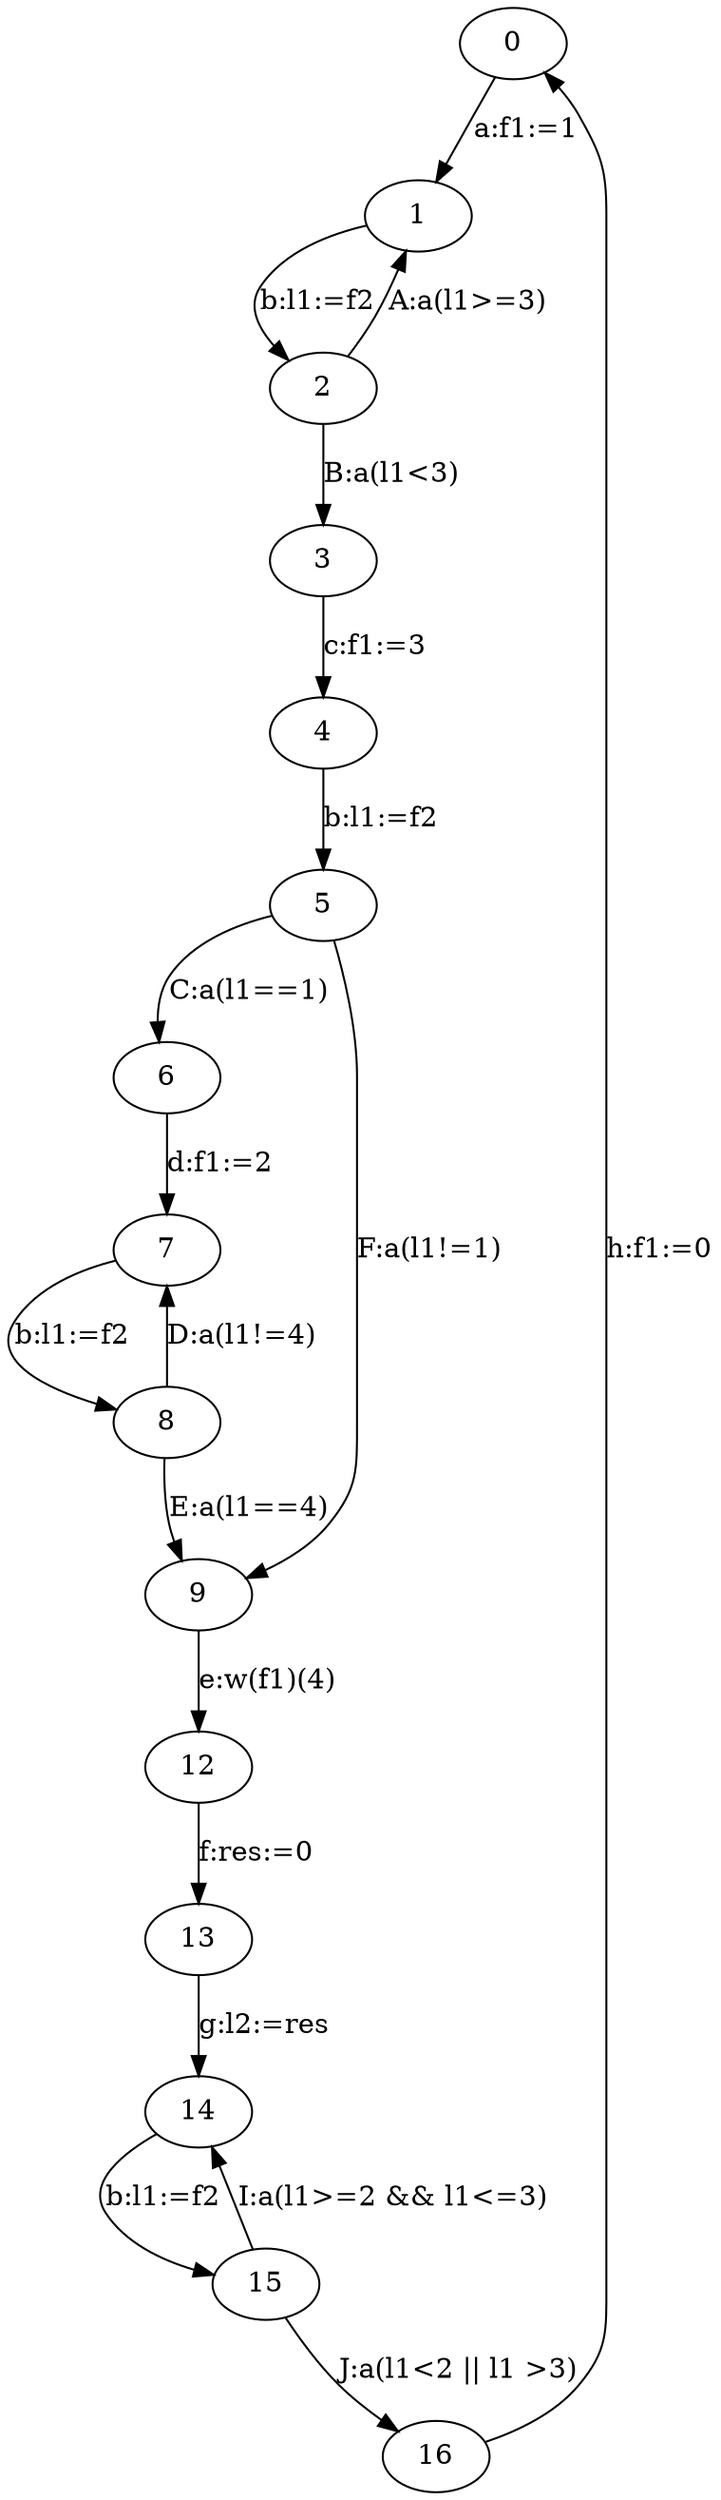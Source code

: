 digraph "unnamed" {
"0" [
fixedsize="false",
label="0",
regular="false",
];
"1" [
fixedsize="false",
label="1",
regular="false",
];
"2" [
fixedsize="false",
label="2",
regular="false",
];
"3" [
fixedsize="false",
label="3",
regular="false",
];
"4" [
fixedsize="false",
label="4",
regular="false",
];
"5" [
fixedsize="false",
label="5",
regular="false",
];
"6" [
fixedsize="false",
label="6",
regular="false",
];
"7" [
fixedsize="false",
label="7",
regular="false",
];
"8" [
fixedsize="false",
label="8",
regular="false",
];
"9" [
fixedsize="false",
label="9",
regular="false",
];
"12" [
fixedsize="false",
label="12",
regular="false",
];
"13" [
fixedsize="false",
label="13",
regular="false",
];
"14" [
fixedsize="false",
label="14",
regular="false",
];
"15" [
fixedsize="false",
label="15",
regular="false",
];
"16" [
fixedsize="false",
label="16",
regular="false",
];
"0" -> "1" [
constraint="true",
decorate="false",
label="a:f1:=1",
labelfloat="false",
];
"1" -> "2" [
constraint="true",
decorate="false",
label="b:l1:=f2",
labelfloat="false",
];
"2" -> "1" [
constraint="true",
decorate="false",
label="A:a(l1>=3)",
labelfloat="false",
];
"2" -> "3" [
constraint="true",
decorate="false",
label="B:a(l1<3)",
labelfloat="false",
];
"3" -> "4" [
constraint="true",
decorate="false",
label="c:f1:=3",
labelfloat="false",
];
"4" -> "5" [
constraint="true",
decorate="false",
label="b:l1:=f2",
labelfloat="false",
];
"5" -> "6" [
constraint="true",
decorate="false",
label="C:a(l1==1)",
labelfloat="false",
];
"6" -> "7" [
constraint="true",
decorate="false",
label="d:f1:=2",
labelfloat="false",
];
"7" -> "8" [
constraint="true",
decorate="false",
label="b:l1:=f2",
labelfloat="false",
];
"8" -> "7" [
constraint="true",
decorate="false",
label="D:a(l1!=4)",
labelfloat="false",
];
"8" -> "9" [
constraint="true",
decorate="false",
label="E:a(l1==4)",
labelfloat="false",
];
"9" -> "12" [
constraint="true",
decorate="false",
label="e:w(f1)(4)",
labelfloat="false",
];
"5" -> "9" [
constraint="true",
decorate="false",
label="F:a(l1!=1)",
labelfloat="false",
];
"12" -> "13" [
constraint="true",
decorate="false",
label="f:res:=0",
labelfloat="false",
];
"13" -> "14" [
constraint="true",
decorate="false",
label="g:l2:=res",
labelfloat="false",
];
"15" -> "14" [
constraint="true",
decorate="false",
label="I:a(l1>=2 && l1<=3)",
labelfloat="false",
];
"14" -> "15" [
constraint="true",
decorate="false",
label="b:l1:=f2",
labelfloat="false",
];
"15" -> "16" [
constraint="true",
decorate="false",
label="J:a(l1<2 || l1 >3)",
labelfloat="false",
];
"16" -> "0" [
constraint="true",
decorate="false",
label="h:f1:=0",
labelfloat="false",
];
}

